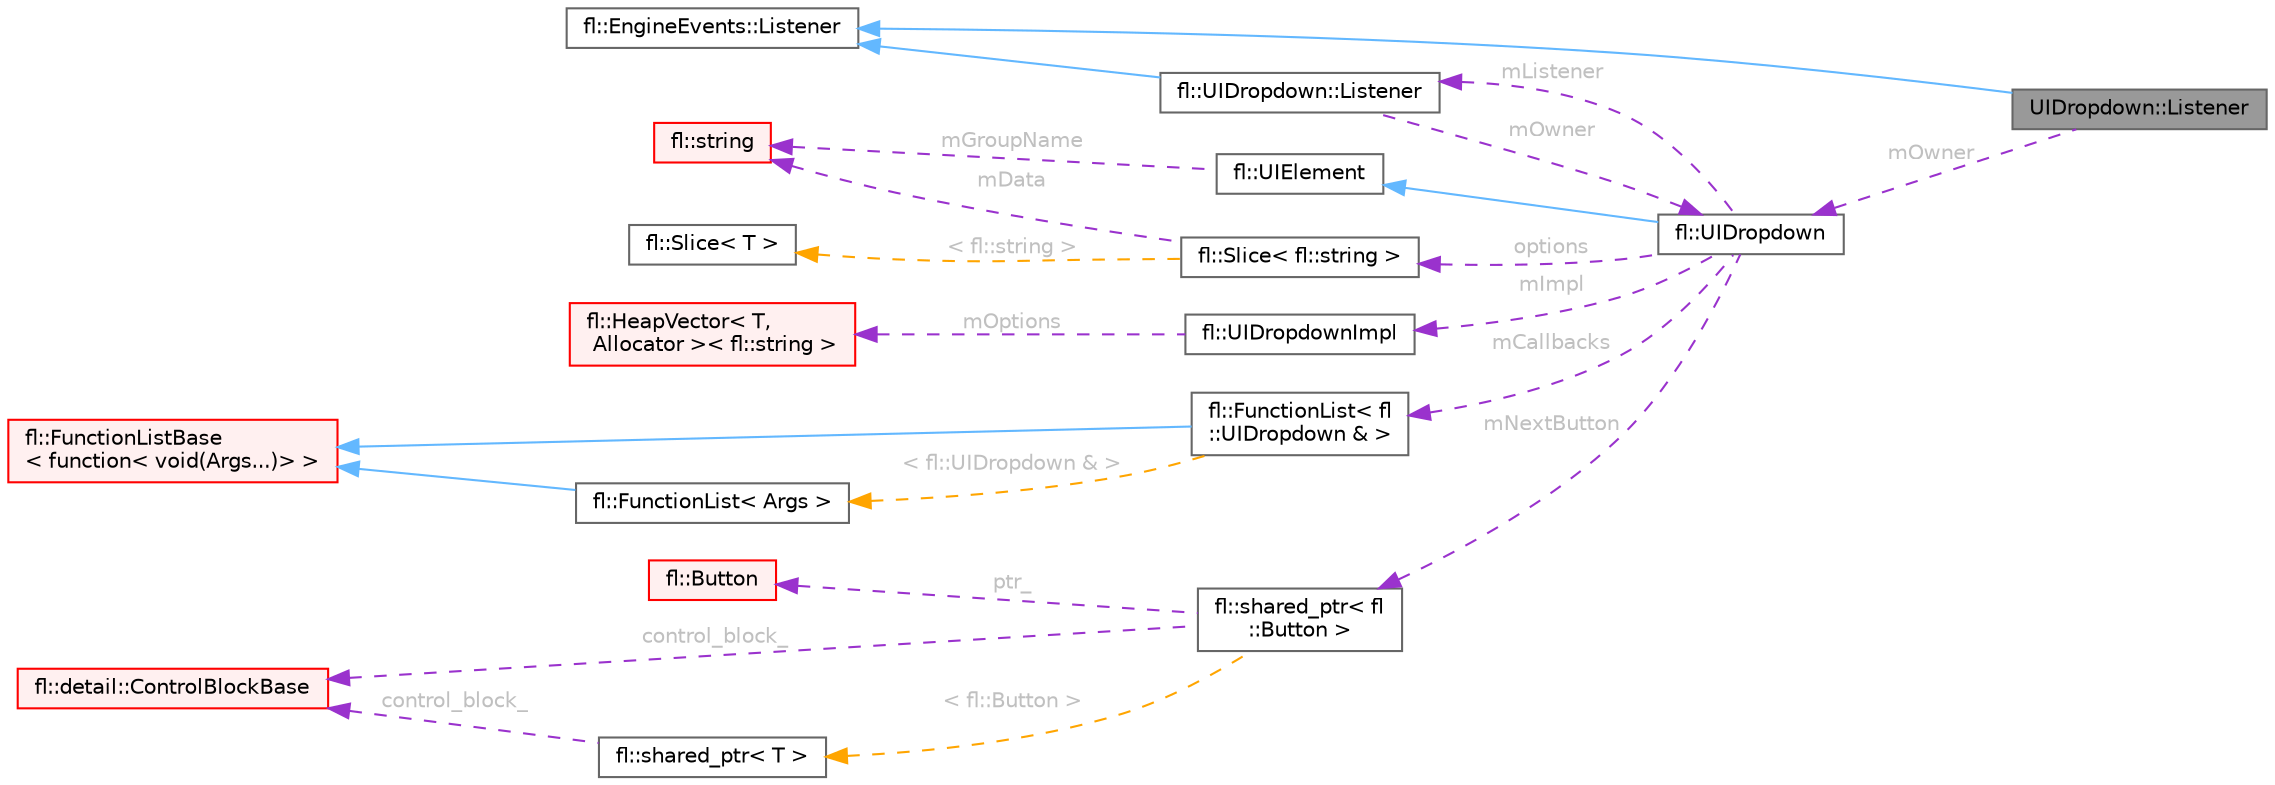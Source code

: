 digraph "UIDropdown::Listener"
{
 // INTERACTIVE_SVG=YES
 // LATEX_PDF_SIZE
  bgcolor="transparent";
  edge [fontname=Helvetica,fontsize=10,labelfontname=Helvetica,labelfontsize=10];
  node [fontname=Helvetica,fontsize=10,shape=box,height=0.2,width=0.4];
  rankdir="LR";
  Node1 [id="Node000001",label="UIDropdown::Listener",height=0.2,width=0.4,color="gray40", fillcolor="grey60", style="filled", fontcolor="black",tooltip=" "];
  Node2 -> Node1 [id="edge1_Node000001_Node000002",dir="back",color="steelblue1",style="solid",tooltip=" "];
  Node2 [id="Node000002",label="fl::EngineEvents::Listener",height=0.2,width=0.4,color="gray40", fillcolor="white", style="filled",URL="$db/da2/classfl_1_1_engine_events_1_1_listener.html",tooltip=" "];
  Node3 -> Node1 [id="edge2_Node000001_Node000003",dir="back",color="darkorchid3",style="dashed",tooltip=" ",label=" mOwner",fontcolor="grey" ];
  Node3 [id="Node000003",label="fl::UIDropdown",height=0.2,width=0.4,color="gray40", fillcolor="white", style="filled",URL="$d1/dc6/classfl_1_1_u_i_dropdown.html",tooltip=" "];
  Node4 -> Node3 [id="edge3_Node000003_Node000004",dir="back",color="steelblue1",style="solid",tooltip=" "];
  Node4 [id="Node000004",label="fl::UIElement",height=0.2,width=0.4,color="gray40", fillcolor="white", style="filled",URL="$df/d7b/classfl_1_1_u_i_element.html",tooltip=" "];
  Node5 -> Node4 [id="edge4_Node000004_Node000005",dir="back",color="darkorchid3",style="dashed",tooltip=" ",label=" mGroupName",fontcolor="grey" ];
  Node5 [id="Node000005",label="fl::string",height=0.2,width=0.4,color="red", fillcolor="#FFF0F0", style="filled",URL="$d2/db2/classfl_1_1string.html",tooltip=" "];
  Node8 -> Node3 [id="edge5_Node000003_Node000008",dir="back",color="darkorchid3",style="dashed",tooltip=" ",label=" options",fontcolor="grey" ];
  Node8 [id="Node000008",label="fl::Slice\< fl::string \>",height=0.2,width=0.4,color="gray40", fillcolor="white", style="filled",URL="$d8/de4/classfl_1_1_slice.html",tooltip=" "];
  Node5 -> Node8 [id="edge6_Node000008_Node000005",dir="back",color="darkorchid3",style="dashed",tooltip=" ",label=" mData",fontcolor="grey" ];
  Node9 -> Node8 [id="edge7_Node000008_Node000009",dir="back",color="orange",style="dashed",tooltip=" ",label=" \< fl::string \>",fontcolor="grey" ];
  Node9 [id="Node000009",label="fl::Slice\< T \>",height=0.2,width=0.4,color="gray40", fillcolor="white", style="filled",URL="$d8/de4/classfl_1_1_slice.html",tooltip=" "];
  Node10 -> Node3 [id="edge8_Node000003_Node000010",dir="back",color="darkorchid3",style="dashed",tooltip=" ",label=" mImpl",fontcolor="grey" ];
  Node10 [id="Node000010",label="fl::UIDropdownImpl",height=0.2,width=0.4,color="gray40", fillcolor="white", style="filled",URL="$da/d56/classfl_1_1_u_i_dropdown_impl.html",tooltip=" "];
  Node11 -> Node10 [id="edge9_Node000010_Node000011",dir="back",color="darkorchid3",style="dashed",tooltip=" ",label=" mOptions",fontcolor="grey" ];
  Node11 [id="Node000011",label="fl::HeapVector\< T,\l Allocator \>\< fl::string \>",height=0.2,width=0.4,color="red", fillcolor="#FFF0F0", style="filled",URL="$db/ddd/classfl_1_1_heap_vector.html",tooltip=" "];
  Node14 -> Node3 [id="edge10_Node000003_Node000014",dir="back",color="darkorchid3",style="dashed",tooltip=" ",label=" mCallbacks",fontcolor="grey" ];
  Node14 [id="Node000014",label="fl::FunctionList\< fl\l::UIDropdown & \>",height=0.2,width=0.4,color="gray40", fillcolor="white", style="filled",URL="$d1/d5d/classfl_1_1_function_list.html",tooltip=" "];
  Node15 -> Node14 [id="edge11_Node000014_Node000015",dir="back",color="steelblue1",style="solid",tooltip=" "];
  Node15 [id="Node000015",label="fl::FunctionListBase\l\< function\< void(Args...)\> \>",height=0.2,width=0.4,color="red", fillcolor="#FFF0F0", style="filled",URL="$d7/de3/classfl_1_1_function_list_base.html",tooltip=" "];
  Node19 -> Node14 [id="edge12_Node000014_Node000019",dir="back",color="orange",style="dashed",tooltip=" ",label=" \< fl::UIDropdown & \>",fontcolor="grey" ];
  Node19 [id="Node000019",label="fl::FunctionList\< Args \>",height=0.2,width=0.4,color="gray40", fillcolor="white", style="filled",URL="$d1/d5d/classfl_1_1_function_list.html",tooltip=" "];
  Node15 -> Node19 [id="edge13_Node000019_Node000015",dir="back",color="steelblue1",style="solid",tooltip=" "];
  Node20 -> Node3 [id="edge14_Node000003_Node000020",dir="back",color="darkorchid3",style="dashed",tooltip=" ",label=" mListener",fontcolor="grey" ];
  Node20 [id="Node000020",label="fl::UIDropdown::Listener",height=0.2,width=0.4,color="gray40", fillcolor="white", style="filled",URL="$da/da3/structfl_1_1_u_i_dropdown_1_1_listener.html",tooltip=" "];
  Node2 -> Node20 [id="edge15_Node000020_Node000002",dir="back",color="steelblue1",style="solid",tooltip=" "];
  Node3 -> Node20 [id="edge16_Node000020_Node000003",dir="back",color="darkorchid3",style="dashed",tooltip=" ",label=" mOwner",fontcolor="grey" ];
  Node21 -> Node3 [id="edge17_Node000003_Node000021",dir="back",color="darkorchid3",style="dashed",tooltip=" ",label=" mNextButton",fontcolor="grey" ];
  Node21 [id="Node000021",label="fl::shared_ptr\< fl\l::Button \>",height=0.2,width=0.4,color="gray40", fillcolor="white", style="filled",URL="$d1/d74/classfl_1_1shared__ptr.html",tooltip=" "];
  Node22 -> Node21 [id="edge18_Node000021_Node000022",dir="back",color="darkorchid3",style="dashed",tooltip=" ",label=" ptr_",fontcolor="grey" ];
  Node22 [id="Node000022",label="fl::Button",height=0.2,width=0.4,color="red", fillcolor="#FFF0F0", style="filled",URL="$d3/d85/classfl_1_1_button.html",tooltip=" "];
  Node29 -> Node21 [id="edge19_Node000021_Node000029",dir="back",color="darkorchid3",style="dashed",tooltip=" ",label=" control_block_",fontcolor="grey" ];
  Node29 [id="Node000029",label="fl::detail::ControlBlockBase",height=0.2,width=0.4,color="red", fillcolor="#FFF0F0", style="filled",URL="$d4/dc0/structfl_1_1detail_1_1_control_block_base.html",tooltip=" "];
  Node32 -> Node21 [id="edge20_Node000021_Node000032",dir="back",color="orange",style="dashed",tooltip=" ",label=" \< fl::Button \>",fontcolor="grey" ];
  Node32 [id="Node000032",label="fl::shared_ptr\< T \>",height=0.2,width=0.4,color="gray40", fillcolor="white", style="filled",URL="$d1/d74/classfl_1_1shared__ptr.html",tooltip=" "];
  Node29 -> Node32 [id="edge21_Node000032_Node000029",dir="back",color="darkorchid3",style="dashed",tooltip=" ",label=" control_block_",fontcolor="grey" ];
}
